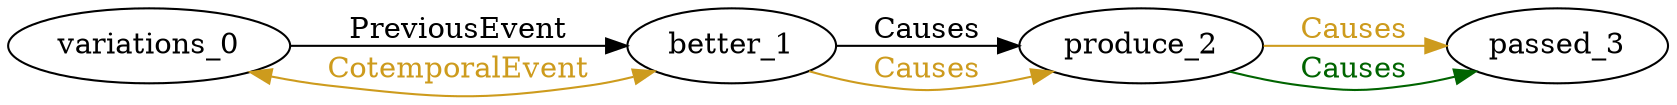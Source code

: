 digraph finite_state_machine { 
	rankdir=LR;
	size="50,50";
node0 [label = "variations_0"]
node1 [label = "better_1"]
node2 [label = "produce_2"]
node3 [label = "passed_3"]
node0 -> node1 [ label = "PreviousEvent" fontcolor="black"  color = "Black"];
node0 -> node1 [ label = "CotemporalEvent" fontcolor="goldenrod3" dir = "both" color = "goldenrod3"];
node1 -> node2 [ label = "Causes" fontcolor="black"  color = "Black"];
node1 -> node2 [ label = "Causes" fontcolor="goldenrod3"  color = "goldenrod3"];
node2 -> node3 [ label = "Causes" fontcolor="goldenrod3"  color = "goldenrod3"];
node2 -> node3 [ label = "Causes" fontcolor="darkgreen"  color = "darkgreen"];
}